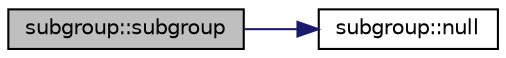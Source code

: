 digraph "subgroup::subgroup"
{
  edge [fontname="Helvetica",fontsize="10",labelfontname="Helvetica",labelfontsize="10"];
  node [fontname="Helvetica",fontsize="10",shape=record];
  rankdir="LR";
  Node0 [label="subgroup::subgroup",height=0.2,width=0.4,color="black", fillcolor="grey75", style="filled", fontcolor="black"];
  Node0 -> Node1 [color="midnightblue",fontsize="10",style="solid",fontname="Helvetica"];
  Node1 [label="subgroup::null",height=0.2,width=0.4,color="black", fillcolor="white", style="filled",URL="$d0/d0a/classsubgroup.html#a2ed11b774ef317eecda224471524f313"];
}

